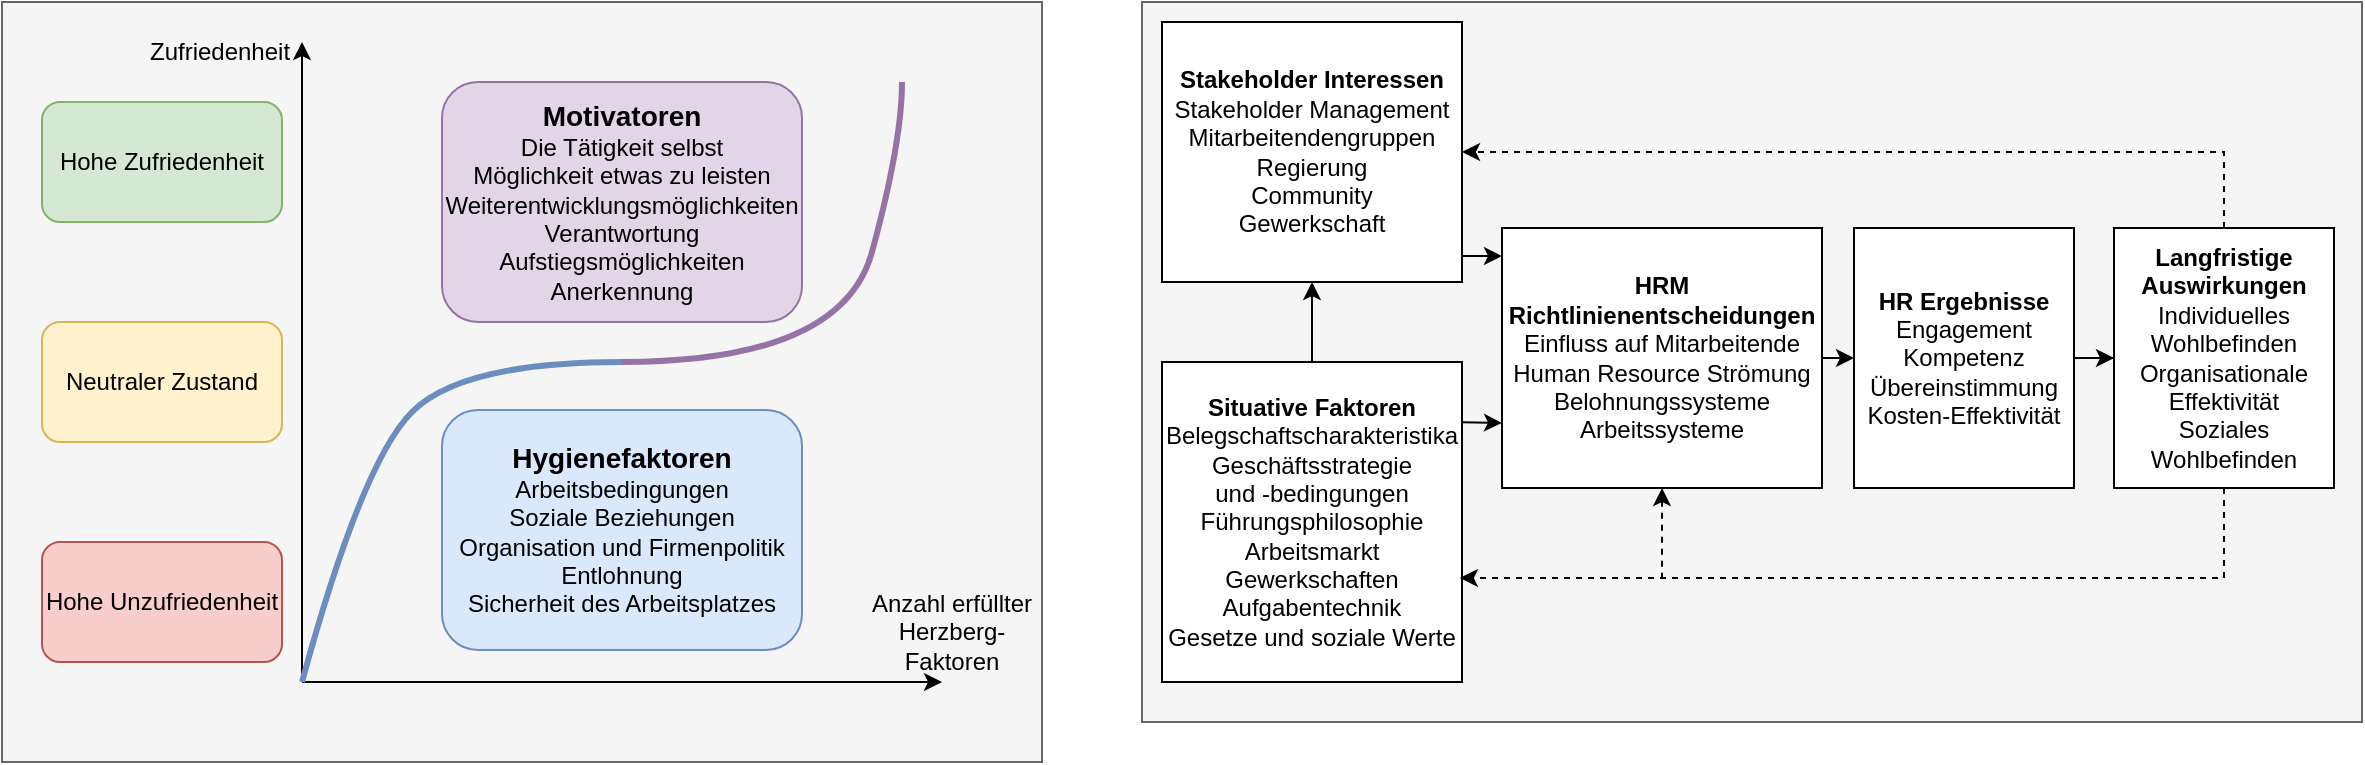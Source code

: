 <mxfile version="20.4.0" type="github">
  <diagram id="uczUBA8_z0O93UVRRs5l" name="Page-1">
    <mxGraphModel dx="2253" dy="688" grid="1" gridSize="10" guides="1" tooltips="1" connect="1" arrows="1" fold="1" page="1" pageScale="1" pageWidth="827" pageHeight="1169" math="0" shadow="0">
      <root>
        <mxCell id="0" />
        <mxCell id="1" parent="0" />
        <mxCell id="PtUw6m8xhyBdWcHQlaFT-12" value="" style="rounded=0;whiteSpace=wrap;html=1;fontSize=12;fillColor=#f5f5f5;fontColor=#333333;strokeColor=#666666;" parent="1" vertex="1">
          <mxGeometry x="-70" y="260" width="520" height="380" as="geometry" />
        </mxCell>
        <mxCell id="PtUw6m8xhyBdWcHQlaFT-4" value="" style="endArrow=classic;html=1;rounded=0;entryX=0.1;entryY=0;entryDx=0;entryDy=0;entryPerimeter=0;" parent="1" edge="1">
          <mxGeometry width="50" height="50" relative="1" as="geometry">
            <mxPoint x="80" y="600" as="sourcePoint" />
            <mxPoint x="80" y="280" as="targetPoint" />
          </mxGeometry>
        </mxCell>
        <mxCell id="PtUw6m8xhyBdWcHQlaFT-5" value="" style="endArrow=classic;html=1;rounded=0;" parent="1" edge="1">
          <mxGeometry width="50" height="50" relative="1" as="geometry">
            <mxPoint x="80" y="600" as="sourcePoint" />
            <mxPoint x="400" y="600" as="targetPoint" />
          </mxGeometry>
        </mxCell>
        <mxCell id="PtUw6m8xhyBdWcHQlaFT-6" value="Hohe Unzufriedenheit" style="rounded=1;whiteSpace=wrap;html=1;fillColor=#f8cecc;strokeColor=#b85450;" parent="1" vertex="1">
          <mxGeometry x="-50" y="530" width="120" height="60" as="geometry" />
        </mxCell>
        <mxCell id="PtUw6m8xhyBdWcHQlaFT-7" value="Neutraler Zustand" style="rounded=1;whiteSpace=wrap;html=1;fillColor=#fff2cc;strokeColor=#d6b656;" parent="1" vertex="1">
          <mxGeometry x="-50" y="420" width="120" height="60" as="geometry" />
        </mxCell>
        <mxCell id="PtUw6m8xhyBdWcHQlaFT-8" value="Hohe Zufriedenheit" style="rounded=1;whiteSpace=wrap;html=1;fillColor=#d5e8d4;strokeColor=#82b366;" parent="1" vertex="1">
          <mxGeometry x="-50" y="310" width="120" height="60" as="geometry" />
        </mxCell>
        <mxCell id="PtUw6m8xhyBdWcHQlaFT-10" value="&lt;div&gt;&lt;font size=&quot;1&quot;&gt;&lt;b style=&quot;font-size: 14px;&quot;&gt;Hygienefaktoren&lt;/b&gt;&lt;/font&gt;&lt;/div&gt;&lt;div&gt;&lt;font style=&quot;font-size: 12px;&quot;&gt;&lt;span style=&quot;&quot;&gt;Arbeitsbedingungen&lt;/span&gt;&lt;/font&gt;&lt;/div&gt;&lt;div&gt;&lt;font style=&quot;font-size: 12px;&quot;&gt;&lt;span style=&quot;&quot;&gt;Soziale Beziehungen&lt;/span&gt;&lt;/font&gt;&lt;/div&gt;&lt;div&gt;&lt;font style=&quot;font-size: 12px;&quot;&gt;&lt;span style=&quot;&quot;&gt;Organisation und Firmenpolitik&lt;/span&gt;&lt;/font&gt;&lt;/div&gt;&lt;div&gt;&lt;font style=&quot;font-size: 12px;&quot;&gt;&lt;span style=&quot;&quot;&gt;Entlohnung&lt;/span&gt;&lt;/font&gt;&lt;/div&gt;&lt;div&gt;&lt;font style=&quot;font-size: 12px;&quot;&gt;&lt;span style=&quot;&quot;&gt;Sicherheit des Arbeitsplatzes&lt;br&gt;&lt;/span&gt;&lt;/font&gt;&lt;/div&gt;" style="rounded=1;whiteSpace=wrap;html=1;fillColor=#dae8fc;strokeColor=#6c8ebf;" parent="1" vertex="1">
          <mxGeometry x="150" y="464" width="180" height="120" as="geometry" />
        </mxCell>
        <mxCell id="PtUw6m8xhyBdWcHQlaFT-11" value="&lt;div&gt;&lt;font size=&quot;1&quot;&gt;&lt;b style=&quot;font-size: 14px;&quot;&gt;Motivatoren&lt;/b&gt;&lt;/font&gt;&lt;/div&gt;Die Tätigkeit selbst&lt;br&gt;&lt;div&gt;&lt;font style=&quot;font-size: 12px;&quot;&gt;&lt;span style=&quot;&quot;&gt;Möglichkeit etwas zu leisten&lt;/span&gt;&lt;/font&gt;&lt;/div&gt;&lt;div&gt;&lt;font style=&quot;font-size: 12px;&quot;&gt;&lt;span style=&quot;&quot;&gt;Weiterentwicklungsmöglichkeiten&lt;/span&gt;&lt;/font&gt;&lt;/div&gt;&lt;div&gt;&lt;font style=&quot;font-size: 12px;&quot;&gt;&lt;span style=&quot;&quot;&gt;Verantwortung&lt;/span&gt;&lt;/font&gt;&lt;/div&gt;&lt;div&gt;&lt;font style=&quot;font-size: 12px;&quot;&gt;&lt;span style=&quot;&quot;&gt;Aufstiegsmöglichkeiten&lt;/span&gt;&lt;/font&gt;&lt;/div&gt;&lt;div&gt;&lt;font style=&quot;font-size: 12px;&quot;&gt;&lt;span style=&quot;&quot;&gt;Anerkennung&lt;br&gt;&lt;/span&gt;&lt;/font&gt;&lt;/div&gt;" style="rounded=1;whiteSpace=wrap;html=1;fillColor=#e1d5e7;strokeColor=#9673a6;" parent="1" vertex="1">
          <mxGeometry x="150" y="300" width="180" height="120" as="geometry" />
        </mxCell>
        <mxCell id="PtUw6m8xhyBdWcHQlaFT-14" value="Zufriedenheit" style="text;html=1;strokeColor=none;fillColor=none;align=center;verticalAlign=middle;whiteSpace=wrap;rounded=0;fontSize=12;" parent="1" vertex="1">
          <mxGeometry x="9" y="270" width="60" height="30" as="geometry" />
        </mxCell>
        <mxCell id="PtUw6m8xhyBdWcHQlaFT-16" value="Anzahl erfüllter Herzberg- Faktoren" style="text;html=1;strokeColor=none;fillColor=none;align=center;verticalAlign=middle;whiteSpace=wrap;rounded=0;fontSize=12;" parent="1" vertex="1">
          <mxGeometry x="360" y="560" width="90" height="30" as="geometry" />
        </mxCell>
        <mxCell id="PtUw6m8xhyBdWcHQlaFT-17" value="" style="curved=1;endArrow=none;html=1;rounded=0;strokeWidth=3;fontSize=12;endFill=0;fillColor=#dae8fc;strokeColor=#6c8ebf;" parent="1" edge="1">
          <mxGeometry width="50" height="50" relative="1" as="geometry">
            <mxPoint x="80" y="600" as="sourcePoint" />
            <mxPoint x="240" y="440" as="targetPoint" />
            <Array as="points">
              <mxPoint x="110" y="490" />
              <mxPoint x="160" y="440" />
            </Array>
          </mxGeometry>
        </mxCell>
        <mxCell id="PtUw6m8xhyBdWcHQlaFT-18" value="" style="curved=1;endArrow=none;html=1;rounded=0;strokeWidth=3;fontSize=12;endFill=0;fillColor=#e1d5e7;strokeColor=#9673a6;" parent="1" edge="1">
          <mxGeometry width="50" height="50" relative="1" as="geometry">
            <mxPoint x="240" y="440" as="sourcePoint" />
            <mxPoint x="380" y="300" as="targetPoint" />
            <Array as="points">
              <mxPoint x="350" y="440" />
              <mxPoint x="380" y="330" />
            </Array>
          </mxGeometry>
        </mxCell>
        <mxCell id="DB7BltHiSx6Nf9oWwGhy-1" value="" style="rounded=0;whiteSpace=wrap;html=1;fontSize=12;fillColor=#f5f5f5;fontColor=#333333;strokeColor=#666666;" vertex="1" parent="1">
          <mxGeometry x="500" y="260" width="610" height="360" as="geometry" />
        </mxCell>
        <mxCell id="DB7BltHiSx6Nf9oWwGhy-2" value="&lt;div&gt;&lt;b&gt;Stakeholder Interessen&lt;/b&gt;&lt;/div&gt;&lt;div&gt;Stakeholder Management&lt;/div&gt;&lt;div&gt;Mitarbeitendengruppen&lt;/div&gt;&lt;div&gt;Regierung&lt;/div&gt;&lt;div&gt;Community&lt;/div&gt;&lt;div&gt;Gewerkschaft&lt;br&gt;&lt;/div&gt;" style="rounded=0;whiteSpace=wrap;html=1;" vertex="1" parent="1">
          <mxGeometry x="510" y="270" width="150" height="130" as="geometry" />
        </mxCell>
        <mxCell id="DB7BltHiSx6Nf9oWwGhy-8" style="edgeStyle=orthogonalEdgeStyle;rounded=0;orthogonalLoop=1;jettySize=auto;html=1;exitX=0.5;exitY=0;exitDx=0;exitDy=0;entryX=0.5;entryY=1;entryDx=0;entryDy=0;" edge="1" parent="1" source="DB7BltHiSx6Nf9oWwGhy-3" target="DB7BltHiSx6Nf9oWwGhy-2">
          <mxGeometry relative="1" as="geometry" />
        </mxCell>
        <mxCell id="DB7BltHiSx6Nf9oWwGhy-3" value="&lt;div&gt;&lt;b&gt;Situative Faktoren&lt;/b&gt;&lt;/div&gt;&lt;div&gt;Belegschaftscharakteristika&lt;/div&gt;&lt;div&gt;Geschäftsstrategie&lt;/div&gt;&lt;div&gt;und -bedingungen&lt;/div&gt;&lt;div&gt;Führungsphilosophie&lt;/div&gt;&lt;div&gt;Arbeitsmarkt&lt;/div&gt;&lt;div&gt;Gewerkschaften&lt;/div&gt;&lt;div&gt;Aufgabentechnik&lt;/div&gt;&lt;div&gt;Gesetze und soziale Werte&lt;br&gt;&lt;/div&gt;" style="rounded=0;whiteSpace=wrap;html=1;" vertex="1" parent="1">
          <mxGeometry x="510" y="440" width="150" height="160" as="geometry" />
        </mxCell>
        <mxCell id="DB7BltHiSx6Nf9oWwGhy-10" style="edgeStyle=orthogonalEdgeStyle;rounded=0;orthogonalLoop=1;jettySize=auto;html=1;exitX=0.5;exitY=1;exitDx=0;exitDy=0;startArrow=classic;startFill=1;endArrow=none;endFill=0;dashed=1;" edge="1" parent="1" source="DB7BltHiSx6Nf9oWwGhy-4">
          <mxGeometry relative="1" as="geometry">
            <mxPoint x="760" y="550" as="targetPoint" />
            <Array as="points">
              <mxPoint x="760" y="550" />
            </Array>
          </mxGeometry>
        </mxCell>
        <mxCell id="DB7BltHiSx6Nf9oWwGhy-11" style="edgeStyle=orthogonalEdgeStyle;rounded=0;orthogonalLoop=1;jettySize=auto;html=1;exitX=1;exitY=0.5;exitDx=0;exitDy=0;entryX=0;entryY=0.5;entryDx=0;entryDy=0;startArrow=none;startFill=0;endArrow=classic;endFill=1;" edge="1" parent="1" source="DB7BltHiSx6Nf9oWwGhy-4" target="DB7BltHiSx6Nf9oWwGhy-5">
          <mxGeometry relative="1" as="geometry" />
        </mxCell>
        <mxCell id="DB7BltHiSx6Nf9oWwGhy-4" value="&lt;div&gt;&lt;b&gt;HRM Richtlinienentscheidungen&lt;/b&gt;&lt;/div&gt;&lt;div&gt;Einfluss auf Mitarbeitende&lt;/div&gt;&lt;div&gt;Human Resource Strömung&lt;/div&gt;&lt;div&gt;Belohnungssysteme&lt;/div&gt;&lt;div&gt;Arbeitssysteme&lt;br&gt;&lt;/div&gt;" style="rounded=0;whiteSpace=wrap;html=1;" vertex="1" parent="1">
          <mxGeometry x="680" y="373" width="160" height="130" as="geometry" />
        </mxCell>
        <mxCell id="DB7BltHiSx6Nf9oWwGhy-12" style="edgeStyle=orthogonalEdgeStyle;rounded=0;orthogonalLoop=1;jettySize=auto;html=1;entryX=0;entryY=0.5;entryDx=0;entryDy=0;startArrow=none;startFill=0;endArrow=classic;endFill=1;" edge="1" parent="1" source="DB7BltHiSx6Nf9oWwGhy-5" target="DB7BltHiSx6Nf9oWwGhy-6">
          <mxGeometry relative="1" as="geometry" />
        </mxCell>
        <mxCell id="DB7BltHiSx6Nf9oWwGhy-5" value="&lt;div&gt;&lt;b&gt;HR Ergebnisse&lt;/b&gt;&lt;br&gt;&lt;/div&gt;&lt;div&gt;Engagement&lt;/div&gt;&lt;div&gt;Kompetenz&lt;/div&gt;&lt;div&gt;Übereinstimmung&lt;/div&gt;&lt;div&gt;Kosten-Effektivität&lt;br&gt;&lt;/div&gt;" style="rounded=0;whiteSpace=wrap;html=1;" vertex="1" parent="1">
          <mxGeometry x="856" y="373" width="110" height="130" as="geometry" />
        </mxCell>
        <mxCell id="DB7BltHiSx6Nf9oWwGhy-9" style="edgeStyle=orthogonalEdgeStyle;rounded=0;orthogonalLoop=1;jettySize=auto;html=1;entryX=0.993;entryY=0.675;entryDx=0;entryDy=0;entryPerimeter=0;exitX=0.5;exitY=1;exitDx=0;exitDy=0;dashed=1;" edge="1" parent="1" source="DB7BltHiSx6Nf9oWwGhy-6" target="DB7BltHiSx6Nf9oWwGhy-3">
          <mxGeometry relative="1" as="geometry" />
        </mxCell>
        <mxCell id="DB7BltHiSx6Nf9oWwGhy-14" style="edgeStyle=orthogonalEdgeStyle;rounded=0;orthogonalLoop=1;jettySize=auto;html=1;startArrow=none;startFill=0;endArrow=classic;endFill=1;exitX=0.5;exitY=0;exitDx=0;exitDy=0;dashed=1;" edge="1" parent="1" source="DB7BltHiSx6Nf9oWwGhy-6" target="DB7BltHiSx6Nf9oWwGhy-2">
          <mxGeometry relative="1" as="geometry" />
        </mxCell>
        <mxCell id="DB7BltHiSx6Nf9oWwGhy-6" value="&lt;div&gt;&lt;b&gt;Langfristige Auswirkungen&lt;/b&gt;&lt;/div&gt;&lt;div&gt;Individuelles Wohlbefinden&lt;/div&gt;&lt;div&gt;Organisationale Effektivität&lt;/div&gt;&lt;div&gt;Soziales Wohlbefinden&lt;br&gt;&lt;/div&gt;" style="rounded=0;whiteSpace=wrap;html=1;" vertex="1" parent="1">
          <mxGeometry x="986" y="373" width="110" height="130" as="geometry" />
        </mxCell>
        <mxCell id="DB7BltHiSx6Nf9oWwGhy-17" value="" style="endArrow=classic;html=1;rounded=0;exitX=1;exitY=0.9;exitDx=0;exitDy=0;exitPerimeter=0;" edge="1" parent="1" source="DB7BltHiSx6Nf9oWwGhy-2">
          <mxGeometry width="50" height="50" relative="1" as="geometry">
            <mxPoint x="660" y="385" as="sourcePoint" />
            <mxPoint x="680" y="387" as="targetPoint" />
          </mxGeometry>
        </mxCell>
        <mxCell id="DB7BltHiSx6Nf9oWwGhy-18" value="" style="endArrow=classic;html=1;rounded=0;entryX=0;entryY=0.75;entryDx=0;entryDy=0;exitX=1;exitY=0.188;exitDx=0;exitDy=0;exitPerimeter=0;" edge="1" parent="1" source="DB7BltHiSx6Nf9oWwGhy-3" target="DB7BltHiSx6Nf9oWwGhy-4">
          <mxGeometry width="50" height="50" relative="1" as="geometry">
            <mxPoint x="760" y="440" as="sourcePoint" />
            <mxPoint x="810" y="390" as="targetPoint" />
          </mxGeometry>
        </mxCell>
      </root>
    </mxGraphModel>
  </diagram>
</mxfile>
